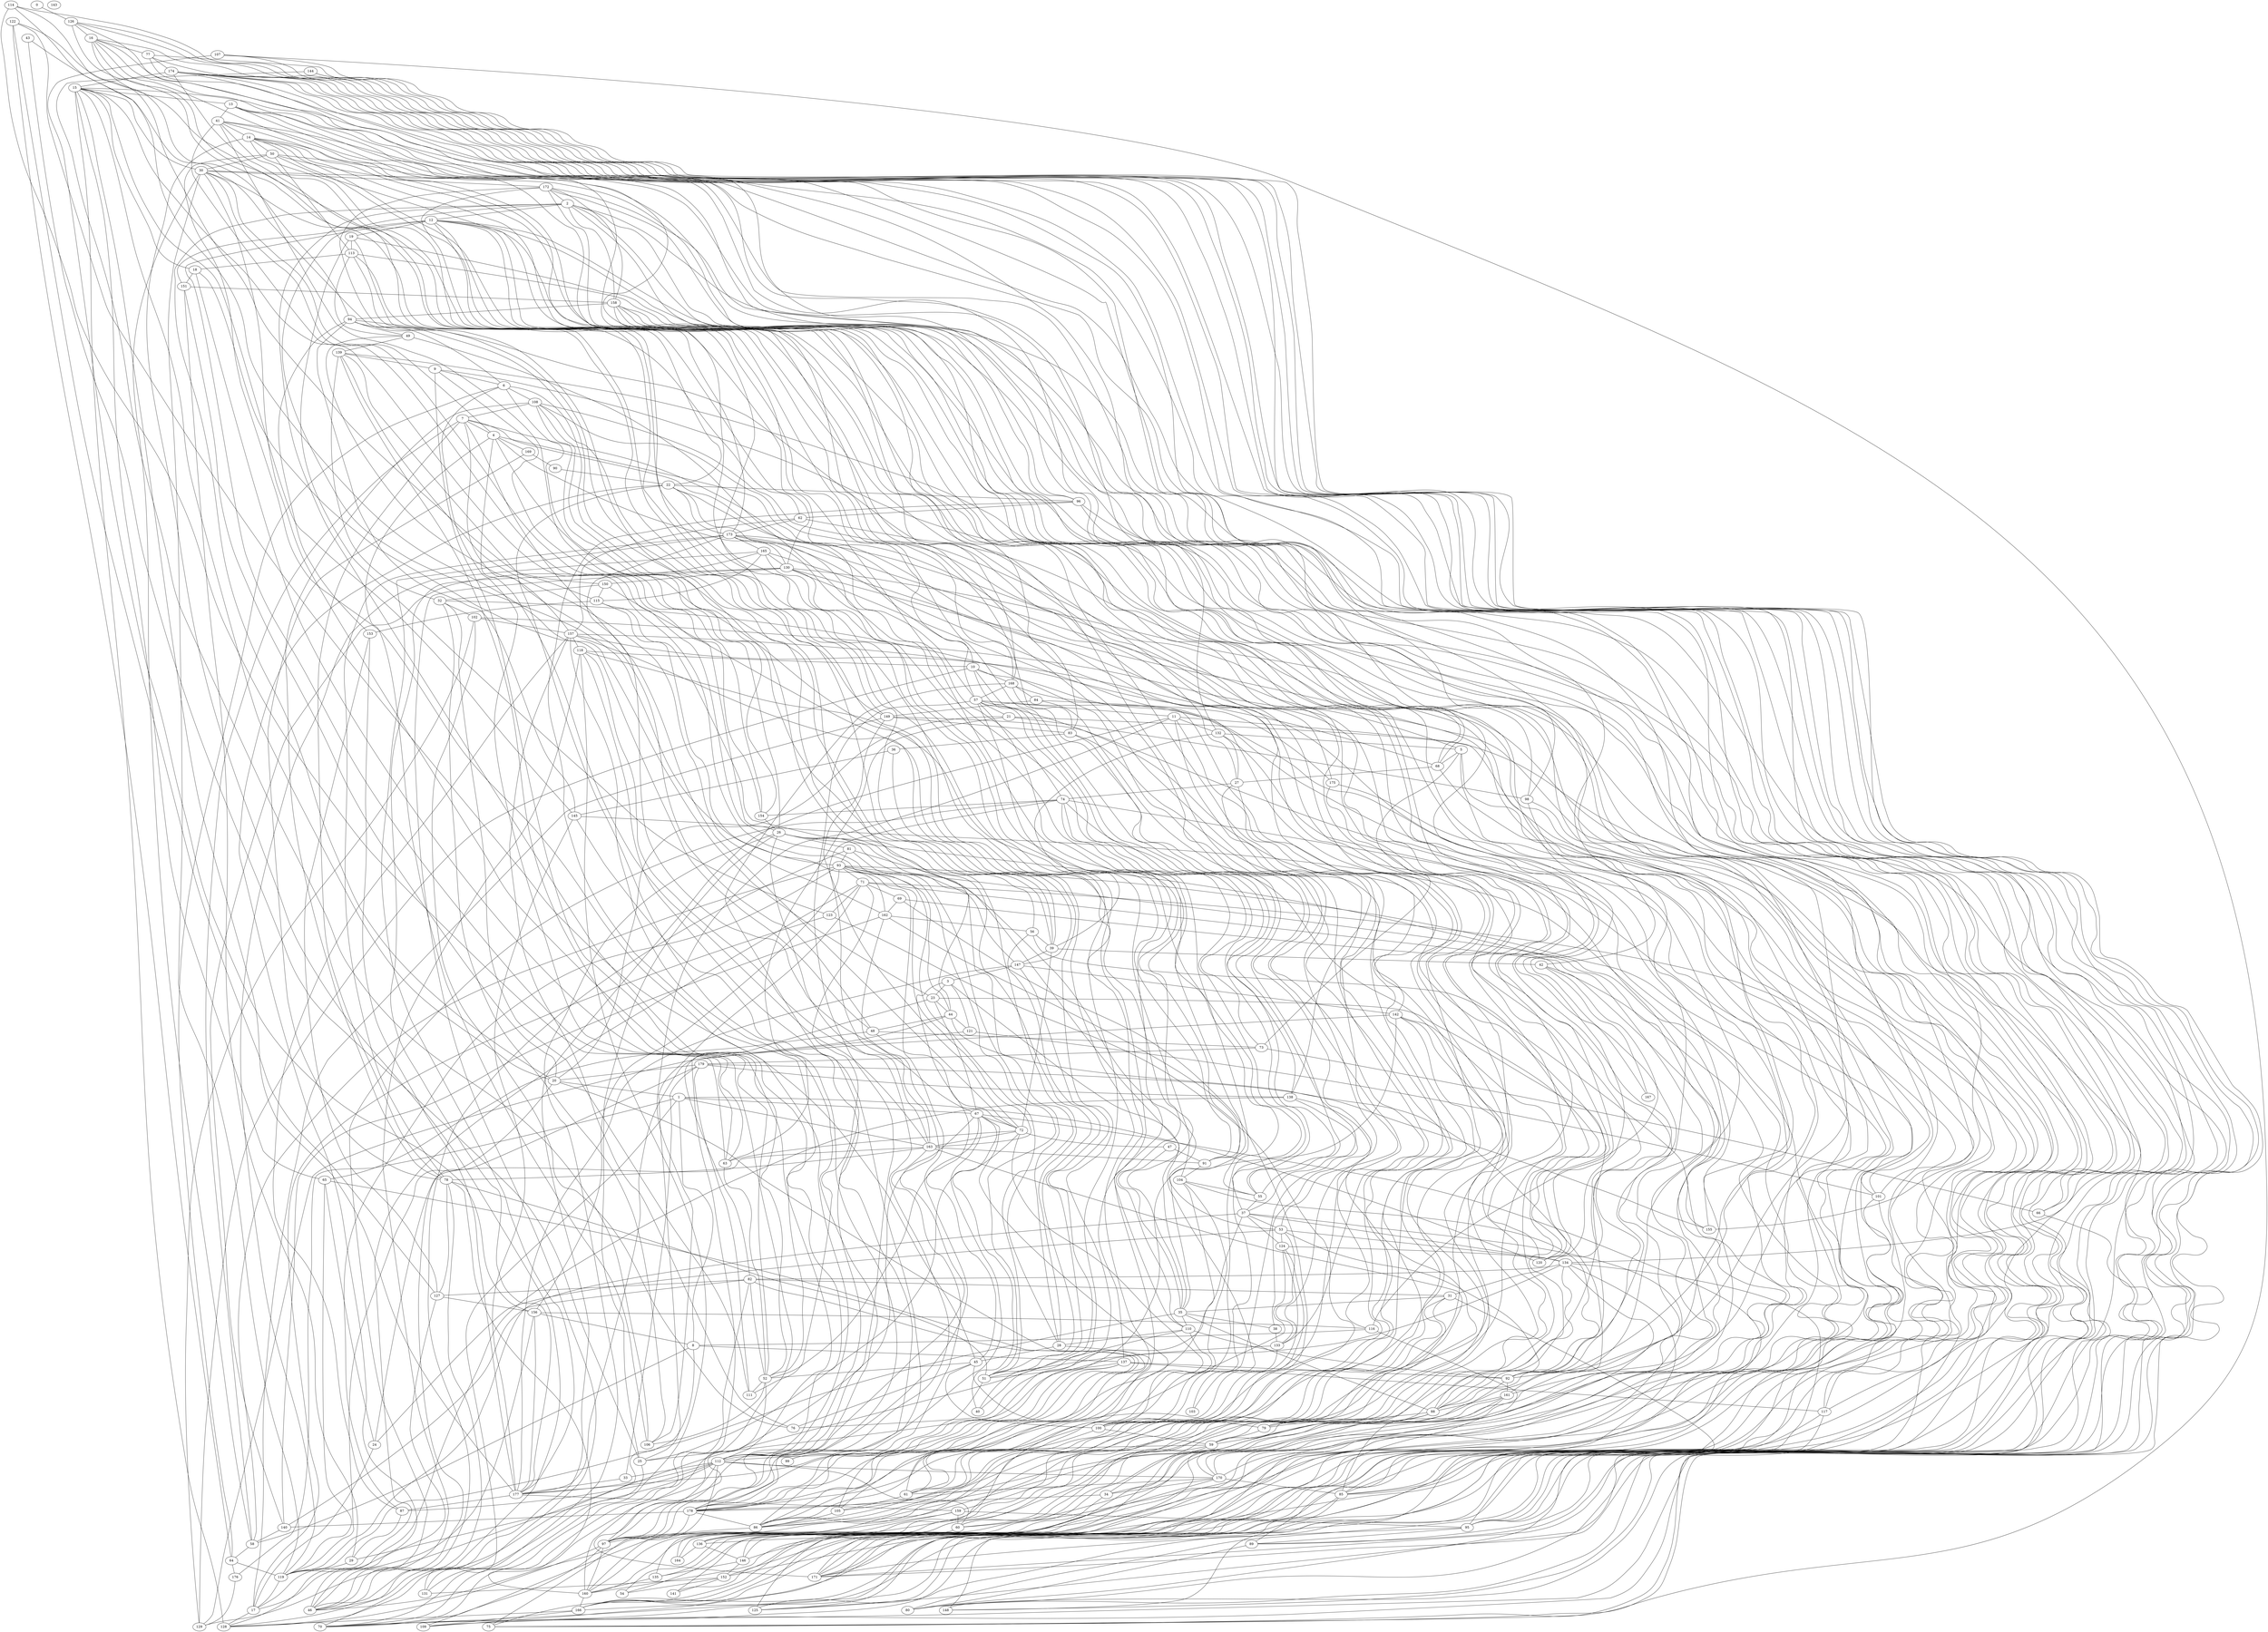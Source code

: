 graph G {
0[id="0"];
1[id="1000000001"];
2[id="44648976"];
3[id="44646608"];
4[id="1000000004"];
5[id="1000000005"];
6[id="1000000006"];
7[id="1000000007"];
8[id="1000000008"];
9[id="1000000009"];
10[id="1000000010"];
11[id="1000000011"];
12[id="1000000012"];
13[id="1000000013"];
14[id="1000000014"];
15[id="1000000015"];
16[id="0"];
17[id="0"];
18[id="0"];
19[id="0"];
20[id="0"];
21[id="0"];
22[id="0"];
23[id="0"];
24[id="0"];
25[id="0"];
26[id="0"];
27[id="0"];
28[id="0"];
29[id="0"];
30[id="0"];
31[id="0"];
32[id="0"];
33[id="0"];
34[id="0"];
35[id="0"];
36[id="0"];
37[id="0"];
38[id="0"];
39[id="0"];
40[id="0"];
41[id="0"];
42[id="0"];
43[id="0"];
44[id="0"];
45[id="0"];
46[id="0"];
47[id="0"];
48[id="0"];
49[id="0"];
50[id="0"];
51[id="0"];
52[id="0"];
53[id="0"];
54[id="0"];
55[id="0"];
56[id="0"];
57[id="0"];
58[id="0"];
59[id="0"];
60[id="0"];
61[id="0"];
62[id="0"];
63[id="0"];
64[id="0"];
65[id="0"];
66[id="0"];
67[id="0"];
68[id="0"];
69[id="0"];
70[id="0"];
71[id="0"];
72[id="0"];
73[id="0"];
74[id="0"];
75[id="0"];
76[id="0"];
77[id="0"];
78[id="0"];
79[id="0"];
80[id="0"];
81[id="0"];
82[id="0"];
83[id="0"];
84[id="0"];
85[id="0"];
86[id="0"];
87[id="0"];
88[id="0"];
89[id="0"];
90[id="0"];
91[id="0"];
92[id="0"];
93[id="0"];
94[id="0"];
95[id="0"];
96[id="0"];
97[id="0"];
98[id="0"];
99[id="0"];
100[id="0"];
101[id="0"];
102[id="0"];
103[id="0"];
104[id="0"];
105[id="0"];
106[id="0"];
107[id="0"];
108[id="0"];
109[id="0"];
110[id="0"];
111[id="0"];
112[id="0"];
113[id="0"];
114[id="0"];
115[id="0"];
116[id="0"];
117[id="0"];
118[id="0"];
119[id="0"];
120[id="0"];
121[id="0"];
122[id="0"];
123[id="0"];
124[id="0"];
125[id="0"];
126[id="0"];
127[id="0"];
128[id="0"];
129[id="0"];
130[id="0"];
131[id="0"];
132[id="0"];
133[id="0"];
134[id="0"];
135[id="0"];
136[id="0"];
137[id="0"];
138[id="0"];
139[id="0"];
140[id="0"];
141[id="0"];
142[id="0"];
143[id="0"];
144[id="0"];
145[id="0"];
146[id="0"];
147[id="0"];
148[id="0"];
149[id="0"];
150[id="0"];
151[id="0"];
152[id="0"];
153[id="0"];
154[id="0"];
155[id="0"];
156[id="0"];
157[id="0"];
158[id="0"];
159[id="0"];
160[id="0"];
161[id="0"];
162[id="0"];
163[id="0"];
164[id="0"];
165[id="0"];
166[id="0"];
167[id="0"];
168[id="0"];
169[id="0"];
170[id="0"];
171[id="0"];
172[id="0"];
173[id="0"];
174[id="0"];
175[id="0"];
176[id="0"];
177[id="0"];
178[id="0"];
179[id="0"];
168--170 [weight=0.000000];
95--68 [weight=0.000000];
39--108 [weight=0.000000];
93--87 [weight=0.000000];
144--106 [weight=0.000000];
137--177 [weight=0.000000];
29--119 [weight=0.000000];
12--168 [weight=0.000000];
67--23 [weight=0.000000];
172--85 [weight=0.000000];
133--103 [weight=0.000000];
132--5 [weight=0.000000];
155--57 [weight=0.000000];
57--137 [weight=0.000000];
132--27 [weight=0.000000];
109--67 [weight=0.000000];
57--41 [weight=0.000000];
110--129 [weight=0.000000];
78--127 [weight=0.000000];
163--74 [weight=0.000000];
114--63 [weight=0.000000];
60--136 [weight=0.000000];
45--100 [weight=0.000000];
64--119 [weight=0.000000];
163--118 [weight=0.000000];
14--120 [weight=0.000000];
120--174 [weight=0.000000];
34--178 [weight=0.000000];
78--173 [weight=0.000000];
130--70 [weight=0.000000];
134--37 [weight=0.000000];
112--75 [weight=0.000000];
92--104 [weight=0.000000];
58--64 [weight=0.000000];
55--173 [weight=0.000000];
76--102 [weight=0.000000];
112--30 [weight=0.000000];
85--171 [weight=0.000000];
12--167 [weight=0.000000];
78--108 [weight=0.000000];
41--28 [weight=0.000000];
50--170 [weight=0.000000];
61--20 [weight=0.000000];
73--74 [weight=0.000000];
50--30 [weight=0.000000];
86--134 [weight=0.000000];
138--37 [weight=0.000000];
179--155 [weight=0.000000];
163--78 [weight=0.000000];
125--12 [weight=0.000000];
23--44 [weight=0.000000];
72--163 [weight=0.000000];
134--53 [weight=0.000000];
35--49 [weight=0.000000];
169--90 [weight=0.000000];
119--17 [weight=0.000000];
130--136 [weight=0.000000];
149--72 [weight=0.000000];
78--46 [weight=0.000000];
94--49 [weight=0.000000];
68--27 [weight=0.000000];
161--59 [weight=0.000000];
61--124 [weight=0.000000];
159--31 [weight=0.000000];
48--72 [weight=0.000000];
52--96 [weight=0.000000];
95--174 [weight=0.000000];
67--52 [weight=0.000000];
25--128 [weight=0.000000];
139--9 [weight=0.000000];
92--23 [weight=0.000000];
63--6 [weight=0.000000];
37--124 [weight=0.000000];
81--93 [weight=0.000000];
158--2 [weight=0.000000];
130--80 [weight=0.000000];
7--160 [weight=0.000000];
78--169 [weight=0.000000];
166--11 [weight=0.000000];
126--95 [weight=0.000000];
149--17 [weight=0.000000];
157--87 [weight=0.000000];
158--85 [weight=0.000000];
13--101 [weight=0.000000];
16--150 [weight=0.000000];
22--142 [weight=0.000000];
136--146 [weight=0.000000];
112--168 [weight=0.000000];
65--119 [weight=0.000000];
82--127 [weight=0.000000];
4--169 [weight=0.000000];
35--26 [weight=0.000000];
11--106 [weight=0.000000];
83--38 [weight=0.000000];
35--119 [weight=0.000000];
66--174 [weight=0.000000];
138--160 [weight=0.000000];
19--113 [weight=0.000000];
17--128 [weight=0.000000];
178--97 [weight=0.000000];
70--44 [weight=0.000000];
0--126 [weight=0.000000];
79--174 [weight=0.000000];
35--110 [weight=0.000000];
86--82 [weight=0.000000];
145--146 [weight=0.000000];
8--58 [weight=0.000000];
177--165 [weight=0.000000];
170--135 [weight=0.000000];
156--116 [weight=0.000000];
116--32 [weight=0.000000];
107--134 [weight=0.000000];
74--46 [weight=0.000000];
72--25 [weight=0.000000];
104--174 [weight=0.000000];
15--177 [weight=0.000000];
132--41 [weight=0.000000];
9--154 [weight=0.000000];
125--172 [weight=0.000000];
21--75 [weight=0.000000];
162--56 [weight=0.000000];
154--26 [weight=0.000000];
30--96 [weight=0.000000];
163--34 [weight=0.000000];
158--172 [weight=0.000000];
133--16 [weight=0.000000];
161--54 [weight=0.000000];
163--4 [weight=0.000000];
170--34 [weight=0.000000];
42--167 [weight=0.000000];
170--85 [weight=0.000000];
102--157 [weight=0.000000];
142--129 [weight=0.000000];
100--124 [weight=0.000000];
137--117 [weight=0.000000];
136--164 [weight=0.000000];
18--160 [weight=0.000000];
49--113 [weight=0.000000];
62--157 [weight=0.000000];
106--32 [weight=0.000000];
157--68 [weight=0.000000];
43--25 [weight=0.000000];
67--72 [weight=0.000000];
114--171 [weight=0.000000];
115--139 [weight=0.000000];
58--30 [weight=0.000000];
96--62 [weight=0.000000];
14--57 [weight=0.000000];
149--16 [weight=0.000000];
49--139 [weight=0.000000];
115--51 [weight=0.000000];
30--26 [weight=0.000000];
62--113 [weight=0.000000];
138--17 [weight=0.000000];
71--69 [weight=0.000000];
134--82 [weight=0.000000];
112--33 [weight=0.000000];
34--54 [weight=0.000000];
92--53 [weight=0.000000];
108--149 [weight=0.000000];
86--50 [weight=0.000000];
26--81 [weight=0.000000];
140--162 [weight=0.000000];
42--166 [weight=0.000000];
7--78 [weight=0.000000];
10--7 [weight=0.000000];
163--91 [weight=0.000000];
93--112 [weight=0.000000];
74--154 [weight=0.000000];
128--11 [weight=0.000000];
22--173 [weight=0.000000];
47--91 [weight=0.000000];
128--15 [weight=0.000000];
21--98 [weight=0.000000];
13--41 [weight=0.000000];
48--49 [weight=0.000000];
88--79 [weight=0.000000];
109--71 [weight=0.000000];
145--15 [weight=0.000000];
138--57 [weight=0.000000];
142--120 [weight=0.000000];
4--59 [weight=0.000000];
12--63 [weight=0.000000];
2--166 [weight=0.000000];
39--132 [weight=0.000000];
22--96 [weight=0.000000];
19--171 [weight=0.000000];
126--16 [weight=0.000000];
59--112 [weight=0.000000];
170--61 [weight=0.000000];
178--86 [weight=0.000000];
32--102 [weight=0.000000];
51--93 [weight=0.000000];
26--6 [weight=0.000000];
173--88 [weight=0.000000];
46--14 [weight=0.000000];
88--94 [weight=0.000000];
175--105 [weight=0.000000];
73--5 [weight=0.000000];
134--25 [weight=0.000000];
107--156 [weight=0.000000];
30--15 [weight=0.000000];
12--171 [weight=0.000000];
130--150 [weight=0.000000];
48--18 [weight=0.000000];
153--177 [weight=0.000000];
161--62 [weight=0.000000];
107--89 [weight=0.000000];
2--20 [weight=0.000000];
115--165 [weight=0.000000];
92--161 [weight=0.000000];
88--35 [weight=0.000000];
123--160 [weight=0.000000];
28--15 [weight=0.000000];
170--132 [weight=0.000000];
64--6 [weight=0.000000];
110--57 [weight=0.000000];
69--162 [weight=0.000000];
166--13 [weight=0.000000];
44--48 [weight=0.000000];
74--22 [weight=0.000000];
146--152 [weight=0.000000];
115--153 [weight=0.000000];
27--138 [weight=0.000000];
165--175 [weight=0.000000];
171--158 [weight=0.000000];
56--51 [weight=0.000000];
142--97 [weight=0.000000];
90--22 [weight=0.000000];
10--79 [weight=0.000000];
95--16 [weight=0.000000];
145--94 [weight=0.000000];
10--129 [weight=0.000000];
118--10 [weight=0.000000];
98--117 [weight=0.000000];
118--178 [weight=0.000000];
22--178 [weight=0.000000];
84--149 [weight=0.000000];
29--151 [weight=0.000000];
178--140 [weight=0.000000];
70--67 [weight=0.000000];
88--57 [weight=0.000000];
78--51 [weight=0.000000];
145--178 [weight=0.000000];
142--135 [weight=0.000000];
26--97 [weight=0.000000];
56--39 [weight=0.000000];
55--37 [weight=0.000000];
45--79 [weight=0.000000];
121--177 [weight=0.000000];
72--7 [weight=0.000000];
51--26 [weight=0.000000];
83--79 [weight=0.000000];
92--141 [weight=0.000000];
157--118 [weight=0.000000];
12--27 [weight=0.000000];
25--26 [weight=0.000000];
8--46 [weight=0.000000];
79--59 [weight=0.000000];
172--86 [weight=0.000000];
45--3 [weight=0.000000];
179--138 [weight=0.000000];
66--80 [weight=0.000000];
109--97 [weight=0.000000];
1--120 [weight=0.000000];
7--4 [weight=0.000000];
110--28 [weight=0.000000];
82--140 [weight=0.000000];
137--92 [weight=0.000000];
119--37 [weight=0.000000];
75--96 [weight=0.000000];
61--165 [weight=0.000000];
81--46 [weight=0.000000];
12--19 [weight=0.000000];
13--83 [weight=0.000000];
110--92 [weight=0.000000];
63--52 [weight=0.000000];
56--141 [weight=0.000000];
159--95 [weight=0.000000];
46--22 [weight=0.000000];
107--75 [weight=0.000000];
168--100 [weight=0.000000];
98--113 [weight=0.000000];
119--165 [weight=0.000000];
8--156 [weight=0.000000];
61--105 [weight=0.000000];
37--53 [weight=0.000000];
174--15 [weight=0.000000];
82--131 [weight=0.000000];
44--121 [weight=0.000000];
21--63 [weight=0.000000];
173--92 [weight=0.000000];
71--25 [weight=0.000000];
124--134 [weight=0.000000];
59--75 [weight=0.000000];
112--57 [weight=0.000000];
55--162 [weight=0.000000];
45--52 [weight=0.000000];
104--55 [weight=0.000000];
72--47 [weight=0.000000];
172--2 [weight=0.000000];
161--44 [weight=0.000000];
152--131 [weight=0.000000];
31--35 [weight=0.000000];
21--20 [weight=0.000000];
58--93 [weight=0.000000];
15--13 [weight=0.000000];
144--148 [weight=0.000000];
68--77 [weight=0.000000];
144--70 [weight=0.000000];
33--177 [weight=0.000000];
105--86 [weight=0.000000];
116--8 [weight=0.000000];
140--58 [weight=0.000000];
28--45 [weight=0.000000];
60--158 [weight=0.000000];
87--112 [weight=0.000000];
18--151 [weight=0.000000];
5--68 [weight=0.000000];
146--69 [weight=0.000000];
100--59 [weight=0.000000];
60--112 [weight=0.000000];
38--133 [weight=0.000000];
46--118 [weight=0.000000];
14--100 [weight=0.000000];
52--111 [weight=0.000000];
117--126 [weight=0.000000];
71--111 [weight=0.000000];
28--86 [weight=0.000000];
48--65 [weight=0.000000];
151--12 [weight=0.000000];
137--178 [weight=0.000000];
84--175 [weight=0.000000];
35--38 [weight=0.000000];
151--158 [weight=0.000000];
2--68 [weight=0.000000];
57--21 [weight=0.000000];
171--112 [weight=0.000000];
148--77 [weight=0.000000];
122--130 [weight=0.000000];
130--4 [weight=0.000000];
50--113 [weight=0.000000];
159--46 [weight=0.000000];
123--19 [weight=0.000000];
104--86 [weight=0.000000];
83--36 [weight=0.000000];
72--39 [weight=0.000000];
149--83 [weight=0.000000];
174--155 [weight=0.000000];
176--1 [weight=0.000000];
11--132 [weight=0.000000];
9--52 [weight=0.000000];
112--50 [weight=0.000000];
95--171 [weight=0.000000];
147--142 [weight=0.000000];
11--120 [weight=0.000000];
40--19 [weight=0.000000];
179--46 [weight=0.000000];
88--178 [weight=0.000000];
115--162 [weight=0.000000];
122--45 [weight=0.000000];
9--6 [weight=0.000000];
82--52 [weight=0.000000];
59--136 [weight=0.000000];
6--108 [weight=0.000000];
84--97 [weight=0.000000];
14--170 [weight=0.000000];
168--84 [weight=0.000000];
87--29 [weight=0.000000];
177--159 [weight=0.000000];
95--139 [weight=0.000000];
178--100 [weight=0.000000];
89--80 [weight=0.000000];
32--111 [weight=0.000000];
164--16 [weight=0.000000];
108--136 [weight=0.000000];
114--94 [weight=0.000000];
137--51 [weight=0.000000];
109--2 [weight=0.000000];
94--56 [weight=0.000000];
53--81 [weight=0.000000];
13--88 [weight=0.000000];
127--156 [weight=0.000000];
131--26 [weight=0.000000];
134--148 [weight=0.000000];
168--172 [weight=0.000000];
4--30 [weight=0.000000];
41--14 [weight=0.000000];
161--88 [weight=0.000000];
40--147 [weight=0.000000];
101--80 [weight=0.000000];
146--5 [weight=0.000000];
108--7 [weight=0.000000];
154--41 [weight=0.000000];
133--41 [weight=0.000000];
157--97 [weight=0.000000];
114--23 [weight=0.000000];
159--60 [weight=0.000000];
98--16 [weight=0.000000];
12--147 [weight=0.000000];
72--164 [weight=0.000000];
99--163 [weight=0.000000];
36--178 [weight=0.000000];
43--44 [weight=0.000000];
112--162 [weight=0.000000];
72--63 [weight=0.000000];
151--20 [weight=0.000000];
179--20 [weight=0.000000];
147--81 [weight=0.000000];
34--71 [weight=0.000000];
117--85 [weight=0.000000];
88--125 [weight=0.000000];
67--40 [weight=0.000000];
139--52 [weight=0.000000];
86--158 [weight=0.000000];
7--58 [weight=0.000000];
177--147 [weight=0.000000];
42--116 [weight=0.000000];
112--170 [weight=0.000000];
12--91 [weight=0.000000];
121--3 [weight=0.000000];
162--139 [weight=0.000000];
119--71 [weight=0.000000];
110--61 [weight=0.000000];
158--94 [weight=0.000000];
39--42 [weight=0.000000];
160--166 [weight=0.000000];
65--15 [weight=0.000000];
8--137 [weight=0.000000];
89--134 [weight=0.000000];
178--104 [weight=0.000000];
89--130 [weight=0.000000];
116--125 [weight=0.000000];
29--112 [weight=0.000000];
57--11 [weight=0.000000];
176--129 [weight=0.000000];
10--168 [weight=0.000000];
166--109 [weight=0.000000];
3--23 [weight=0.000000];
73--66 [weight=0.000000];
97--128 [weight=0.000000];
51--99 [weight=0.000000];
133--51 [weight=0.000000];
149--166 [weight=0.000000];
44--93 [weight=0.000000];
91--130 [weight=0.000000];
93--71 [weight=0.000000];
96--80 [weight=0.000000];
173--14 [weight=0.000000];
177--87 [weight=0.000000];
152--54 [weight=0.000000];
172--28 [weight=0.000000];
4--106 [weight=0.000000];
139--32 [weight=0.000000];
24--17 [weight=0.000000];
179--111 [weight=0.000000];
78--160 [weight=0.000000];
14--55 [weight=0.000000];
37--171 [weight=0.000000];
122--64 [weight=0.000000];
62--173 [weight=0.000000];
142--60 [weight=0.000000];
152--174 [weight=0.000000];
2--12 [weight=0.000000];
150--115 [weight=0.000000];
93--152 [weight=0.000000];
95--89 [weight=0.000000];
166--134 [weight=0.000000];
168--57 [weight=0.000000];
61--67 [weight=0.000000];
117--125 [weight=0.000000];
102--129 [weight=0.000000];
36--145 [weight=0.000000];
163--93 [weight=0.000000];
60--157 [weight=0.000000];
65--105 [weight=0.000000];
30--91 [weight=0.000000];
70--118 [weight=0.000000];
122--127 [weight=0.000000];
174--42 [weight=0.000000];
131--1 [weight=0.000000];
100--74 [weight=0.000000];
147--3 [weight=0.000000];
47--35 [weight=0.000000];
71--123 [weight=0.000000];
160--173 [weight=0.000000];
86--69 [weight=0.000000];
15--18 [weight=0.000000];
175--70 [weight=0.000000];
126--88 [weight=0.000000];
83--158 [weight=0.000000];
92--50 [weight=0.000000];
55--10 [weight=0.000000];
118--37 [weight=0.000000];
53--24 [weight=0.000000];
5--102 [weight=0.000000];
112--2 [weight=0.000000];
59--74 [weight=0.000000];
8--1 [weight=0.000000];
76--157 [weight=0.000000];
171--77 [weight=0.000000];
100--10 [weight=0.000000];
121--101 [weight=0.000000];
154--108 [weight=0.000000];
98--31 [weight=0.000000];
74--101 [weight=0.000000];
177--112 [weight=0.000000];
60--31 [weight=0.000000];
35--157 [weight=0.000000];
150--105 [weight=0.000000];
33--179 [weight=0.000000];
119--30 [weight=0.000000];
157--7 [weight=0.000000];
124--178 [weight=0.000000];
73--179 [weight=0.000000];
31--148 [weight=0.000000];
1--67 [weight=0.000000];
165--130 [weight=0.000000];
119--20 [weight=0.000000];
153--94 [weight=0.000000];
101--136 [weight=0.000000];
97--67 [weight=0.000000];
96--2 [weight=0.000000];
53--11 [weight=0.000000];
173--165 [weight=0.000000];
48--73 [weight=0.000000];
85--70 [weight=0.000000];
27--74 [weight=0.000000];
156--93 [weight=0.000000];
146--135 [weight=0.000000];
67--173 [weight=0.000000];
156--177 [weight=0.000000];
156--17 [weight=0.000000];
52--106 [weight=0.000000];
133--53 [weight=0.000000];
123--17 [weight=0.000000];
150--32 [weight=0.000000];
16--77 [weight=0.000000];
82--31 [weight=0.000000];
65--24 [weight=0.000000];
15--20 [weight=0.000000];
86--97 [weight=0.000000];
152--141 [weight=0.000000];
41--101 [weight=0.000000];
66--15 [weight=0.000000];
140--130 [weight=0.000000];
177--173 [weight=0.000000];
53--124 [weight=0.000000];
113--39 [weight=0.000000];
91--104 [weight=0.000000];
27--86 [weight=0.000000];
153--127 [weight=0.000000];
5--117 [weight=0.000000];
93--85 [weight=0.000000];
14--50 [weight=0.000000];
30--172 [weight=0.000000];
64--176 [weight=0.000000];
77--174 [weight=0.000000];
145--177 [weight=0.000000];
20--1 [weight=0.000000];
108--120 [weight=0.000000];
163--1 [weight=0.000000];
22--126 [weight=0.000000];
135--160 [weight=0.000000];
52--97 [weight=0.000000];
3--103 [weight=0.000000];
6--94 [weight=0.000000];
23--82 [weight=0.000000];
163--24 [weight=0.000000];
39--6 [weight=0.000000];
4--110 [weight=0.000000];
45--76 [weight=0.000000];
97--160 [weight=0.000000];
127--128 [weight=0.000000];
2--93 [weight=0.000000];
26--155 [weight=0.000000];
37--76 [weight=0.000000];
161--85 [weight=0.000000];
159--70 [weight=0.000000];
39--147 [weight=0.000000];
85--9 [weight=0.000000];
166--128 [weight=0.000000];
113--18 [weight=0.000000];
}
